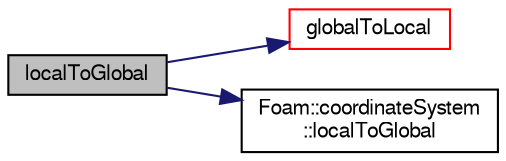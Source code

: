 digraph "localToGlobal"
{
  bgcolor="transparent";
  edge [fontname="FreeSans",fontsize="10",labelfontname="FreeSans",labelfontsize="10"];
  node [fontname="FreeSans",fontsize="10",shape=record];
  rankdir="LR";
  Node28 [label="localToGlobal",height=0.2,width=0.4,color="black", fillcolor="grey75", style="filled", fontcolor="black"];
  Node28 -> Node29 [color="midnightblue",fontsize="10",style="solid",fontname="FreeSans"];
  Node29 [label="globalToLocal",height=0.2,width=0.4,color="red",URL="$a24986.html#a5ae2cf6b12f432dda36ad10921c15295",tooltip="Convert from global Cartesian system to the local coordinate system. "];
  Node28 -> Node31 [color="midnightblue",fontsize="10",style="solid",fontname="FreeSans"];
  Node31 [label="Foam::coordinateSystem\l::localToGlobal",height=0.2,width=0.4,color="black",URL="$a25010.html#a95dc2dcc60d6bf3f30f93cd78fb75214",tooltip="Convert from local coordinate system to the global Cartesian system. "];
}
